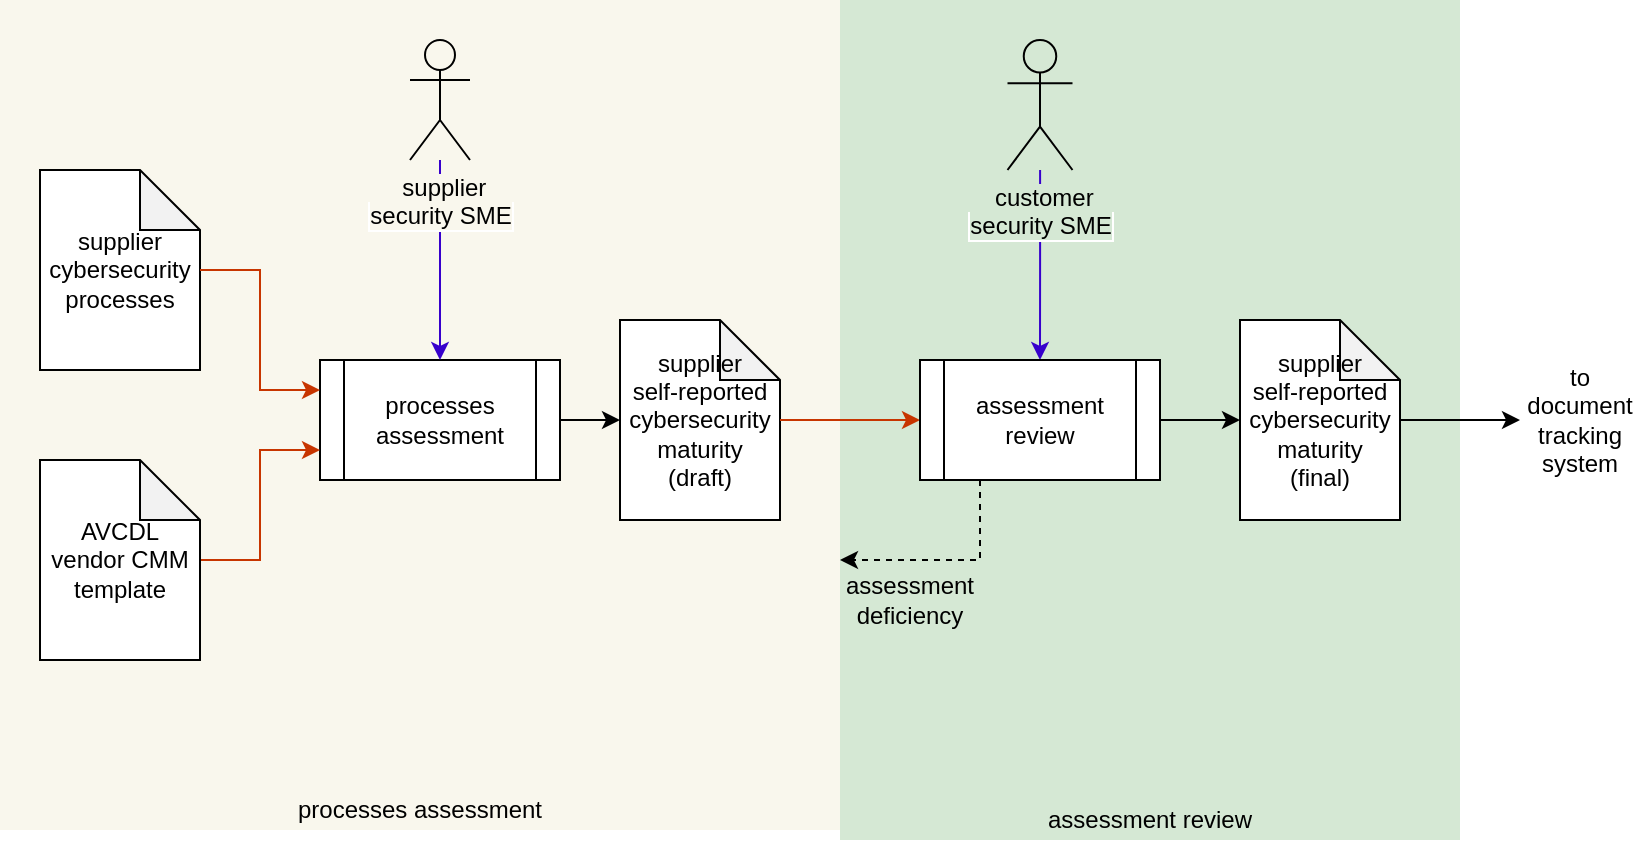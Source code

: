 <mxfile version="15.8.7" type="device"><diagram id="E2ULkJl6go0xUk4_vNiQ" name="Page-1"><mxGraphModel dx="1106" dy="197" grid="1" gridSize="10" guides="1" tooltips="1" connect="1" arrows="1" fold="1" page="0" pageScale="1" pageWidth="1100" pageHeight="850" math="0" shadow="0"><root><mxCell id="0"/><mxCell id="1" parent="0"/><mxCell id="H1Stv_ock3dQZNh9n_bT-1" value="" style="rounded=0;whiteSpace=wrap;html=1;fillColor=#f9f7ed;strokeColor=none;" parent="1" vertex="1"><mxGeometry x="60" y="1040" width="420" height="415" as="geometry"/></mxCell><mxCell id="H1Stv_ock3dQZNh9n_bT-2" style="edgeStyle=orthogonalEdgeStyle;rounded=0;orthogonalLoop=1;jettySize=auto;html=1;entryX=0;entryY=0.5;entryDx=0;entryDy=0;entryPerimeter=0;" parent="1" source="H1Stv_ock3dQZNh9n_bT-3" target="H1Stv_ock3dQZNh9n_bT-6" edge="1"><mxGeometry relative="1" as="geometry"/></mxCell><mxCell id="H1Stv_ock3dQZNh9n_bT-3" value="processes assessment" style="shape=process;whiteSpace=wrap;html=1;backgroundOutline=1;" parent="1" vertex="1"><mxGeometry x="220" y="1220" width="120" height="60" as="geometry"/></mxCell><mxCell id="H1Stv_ock3dQZNh9n_bT-6" value="supplier&lt;br&gt;self-reported cybersecurity maturity&lt;br&gt;(draft)" style="shape=note;whiteSpace=wrap;html=1;backgroundOutline=1;darkOpacity=0.05;" parent="1" vertex="1"><mxGeometry x="370" y="1200" width="80" height="100" as="geometry"/></mxCell><mxCell id="H1Stv_ock3dQZNh9n_bT-7" style="edgeStyle=orthogonalEdgeStyle;rounded=0;orthogonalLoop=1;jettySize=auto;html=1;entryX=0.5;entryY=0;entryDx=0;entryDy=0;fillColor=#6a00ff;strokeColor=#3700CC;" parent="1" source="H1Stv_ock3dQZNh9n_bT-8" target="H1Stv_ock3dQZNh9n_bT-3" edge="1"><mxGeometry relative="1" as="geometry"><Array as="points"><mxPoint x="280" y="1140"/><mxPoint x="280" y="1140"/></Array></mxGeometry></mxCell><mxCell id="H1Stv_ock3dQZNh9n_bT-8" value="&lt;span style=&quot;background-color: rgb(249 , 247 , 237)&quot;&gt;&amp;nbsp; &amp;nbsp; &amp;nbsp;supplier&amp;nbsp; &amp;nbsp;&amp;nbsp;&lt;br&gt;security SME&lt;/span&gt;" style="shape=umlActor;verticalLabelPosition=bottom;labelBackgroundColor=#ffffff;verticalAlign=top;html=1;outlineConnect=0;fillColor=#F9F7ED;" parent="1" vertex="1"><mxGeometry x="265" y="1060" width="30" height="60" as="geometry"/></mxCell><mxCell id="H1Stv_ock3dQZNh9n_bT-9" value="processes assessment" style="text;html=1;strokeColor=none;fillColor=none;align=center;verticalAlign=middle;whiteSpace=wrap;rounded=0;" parent="1" vertex="1"><mxGeometry x="60" y="1435" width="420" height="20" as="geometry"/></mxCell><mxCell id="H1Stv_ock3dQZNh9n_bT-10" style="edgeStyle=orthogonalEdgeStyle;rounded=0;orthogonalLoop=1;jettySize=auto;html=1;entryX=0;entryY=0.75;entryDx=0;entryDy=0;fillColor=#fa6800;strokeColor=#C73500;" parent="1" source="H1Stv_ock3dQZNh9n_bT-11" target="H1Stv_ock3dQZNh9n_bT-3" edge="1"><mxGeometry relative="1" as="geometry"><mxPoint x="230" y="1260" as="targetPoint"/></mxGeometry></mxCell><mxCell id="H1Stv_ock3dQZNh9n_bT-11" value="AVCDL vendor CMM template" style="shape=note;whiteSpace=wrap;html=1;backgroundOutline=1;darkOpacity=0.05;" parent="1" vertex="1"><mxGeometry x="80" y="1270" width="80" height="100" as="geometry"/></mxCell><mxCell id="H1Stv_ock3dQZNh9n_bT-14" value="supplier cybersecurity processes" style="shape=note;whiteSpace=wrap;html=1;backgroundOutline=1;darkOpacity=0.05;" parent="1" vertex="1"><mxGeometry x="80" y="1125" width="80" height="100" as="geometry"/></mxCell><mxCell id="H1Stv_ock3dQZNh9n_bT-15" style="edgeStyle=orthogonalEdgeStyle;rounded=0;orthogonalLoop=1;jettySize=auto;html=1;entryX=0;entryY=0.25;entryDx=0;entryDy=0;fillColor=#fa6800;strokeColor=#C73500;exitX=1;exitY=0.5;exitDx=0;exitDy=0;exitPerimeter=0;" parent="1" source="H1Stv_ock3dQZNh9n_bT-14" target="H1Stv_ock3dQZNh9n_bT-3" edge="1"><mxGeometry relative="1" as="geometry"><mxPoint x="220" y="1120" as="targetPoint"/><Array as="points"><mxPoint x="190" y="1175"/><mxPoint x="190" y="1235"/></Array></mxGeometry></mxCell><mxCell id="Gl4laLC0XSvyV02wPgON-1" value="" style="rounded=0;whiteSpace=wrap;html=1;strokeColor=none;fillColor=#D5E8D4;" vertex="1" parent="1"><mxGeometry x="480" y="1040" width="310" height="420" as="geometry"/></mxCell><mxCell id="Gl4laLC0XSvyV02wPgON-2" style="edgeStyle=orthogonalEdgeStyle;rounded=0;orthogonalLoop=1;jettySize=auto;html=1;entryX=0;entryY=0.5;entryDx=0;entryDy=0;exitX=1;exitY=0.5;exitDx=0;exitDy=0;exitPerimeter=0;" edge="1" parent="1" source="Gl4laLC0XSvyV02wPgON-9" target="Gl4laLC0XSvyV02wPgON-3"><mxGeometry relative="1" as="geometry"><mxPoint x="1000" y="1215" as="sourcePoint"/><mxPoint x="860" y="1275" as="targetPoint"/></mxGeometry></mxCell><mxCell id="Gl4laLC0XSvyV02wPgON-3" value="to document tracking system" style="text;html=1;strokeColor=none;fillColor=none;align=center;verticalAlign=middle;whiteSpace=wrap;rounded=0;" vertex="1" parent="1"><mxGeometry x="820" y="1225" width="60" height="50" as="geometry"/></mxCell><mxCell id="Gl4laLC0XSvyV02wPgON-4" style="edgeStyle=orthogonalEdgeStyle;rounded=0;orthogonalLoop=1;jettySize=auto;html=1;entryX=0.5;entryY=0;entryDx=0;entryDy=0;fillColor=#6a00ff;strokeColor=#3700CC;" edge="1" parent="1" source="Gl4laLC0XSvyV02wPgON-5" target="Gl4laLC0XSvyV02wPgON-8"><mxGeometry relative="1" as="geometry"/></mxCell><mxCell id="Gl4laLC0XSvyV02wPgON-5" value="&lt;span style=&quot;background-color: rgb(213 , 232 , 212)&quot;&gt;&amp;nbsp; &amp;nbsp; customer&amp;nbsp; &amp;nbsp;&lt;br&gt;security SME&lt;/span&gt;" style="shape=umlActor;verticalLabelPosition=bottom;labelBackgroundColor=#ffffff;verticalAlign=top;html=1;outlineConnect=0;fillColor=#D5E8D4;" vertex="1" parent="1"><mxGeometry x="563.75" y="1060" width="32.5" height="65" as="geometry"/></mxCell><mxCell id="Gl4laLC0XSvyV02wPgON-6" style="edgeStyle=orthogonalEdgeStyle;rounded=0;orthogonalLoop=1;jettySize=auto;html=1;entryX=0;entryY=0.5;entryDx=0;entryDy=0;fillColor=#fa6800;strokeColor=#C73500;exitX=1;exitY=0.5;exitDx=0;exitDy=0;exitPerimeter=0;" edge="1" parent="1" target="Gl4laLC0XSvyV02wPgON-8" source="H1Stv_ock3dQZNh9n_bT-6"><mxGeometry relative="1" as="geometry"><Array as="points"/><mxPoint x="600" y="1250" as="sourcePoint"/></mxGeometry></mxCell><mxCell id="Gl4laLC0XSvyV02wPgON-7" value="" style="edgeStyle=orthogonalEdgeStyle;rounded=0;orthogonalLoop=1;jettySize=auto;html=1;" edge="1" parent="1" source="Gl4laLC0XSvyV02wPgON-8" target="Gl4laLC0XSvyV02wPgON-9"><mxGeometry relative="1" as="geometry"/></mxCell><mxCell id="Gl4laLC0XSvyV02wPgON-8" value="assessment&lt;br&gt;review" style="shape=process;whiteSpace=wrap;html=1;backgroundOutline=1;" vertex="1" parent="1"><mxGeometry x="520" y="1220" width="120" height="60" as="geometry"/></mxCell><mxCell id="Gl4laLC0XSvyV02wPgON-9" value="supplier&lt;br&gt;self-reported cybersecurity maturity&lt;br&gt;(final)" style="shape=note;whiteSpace=wrap;html=1;backgroundOutline=1;darkOpacity=0.05;" vertex="1" parent="1"><mxGeometry x="680" y="1200" width="80" height="100" as="geometry"/></mxCell><mxCell id="Gl4laLC0XSvyV02wPgON-10" value="assessment review" style="text;html=1;strokeColor=none;fillColor=none;align=center;verticalAlign=middle;whiteSpace=wrap;rounded=0;" vertex="1" parent="1"><mxGeometry x="480" y="1440" width="310" height="20" as="geometry"/></mxCell><mxCell id="Gl4laLC0XSvyV02wPgON-11" style="edgeStyle=orthogonalEdgeStyle;rounded=0;orthogonalLoop=1;jettySize=auto;html=1;strokeWidth=1;dashed=1;exitX=0.25;exitY=1;exitDx=0;exitDy=0;" edge="1" parent="1" source="Gl4laLC0XSvyV02wPgON-8"><mxGeometry relative="1" as="geometry"><Array as="points"><mxPoint x="550" y="1320"/></Array><mxPoint x="670" y="1360" as="sourcePoint"/><mxPoint x="480" y="1320" as="targetPoint"/></mxGeometry></mxCell><mxCell id="Gl4laLC0XSvyV02wPgON-12" value="assessment deficiency" style="text;html=1;strokeColor=none;fillColor=none;align=center;verticalAlign=middle;whiteSpace=wrap;rounded=0;" vertex="1" parent="1"><mxGeometry x="480" y="1320" width="70" height="40" as="geometry"/></mxCell></root></mxGraphModel></diagram></mxfile>